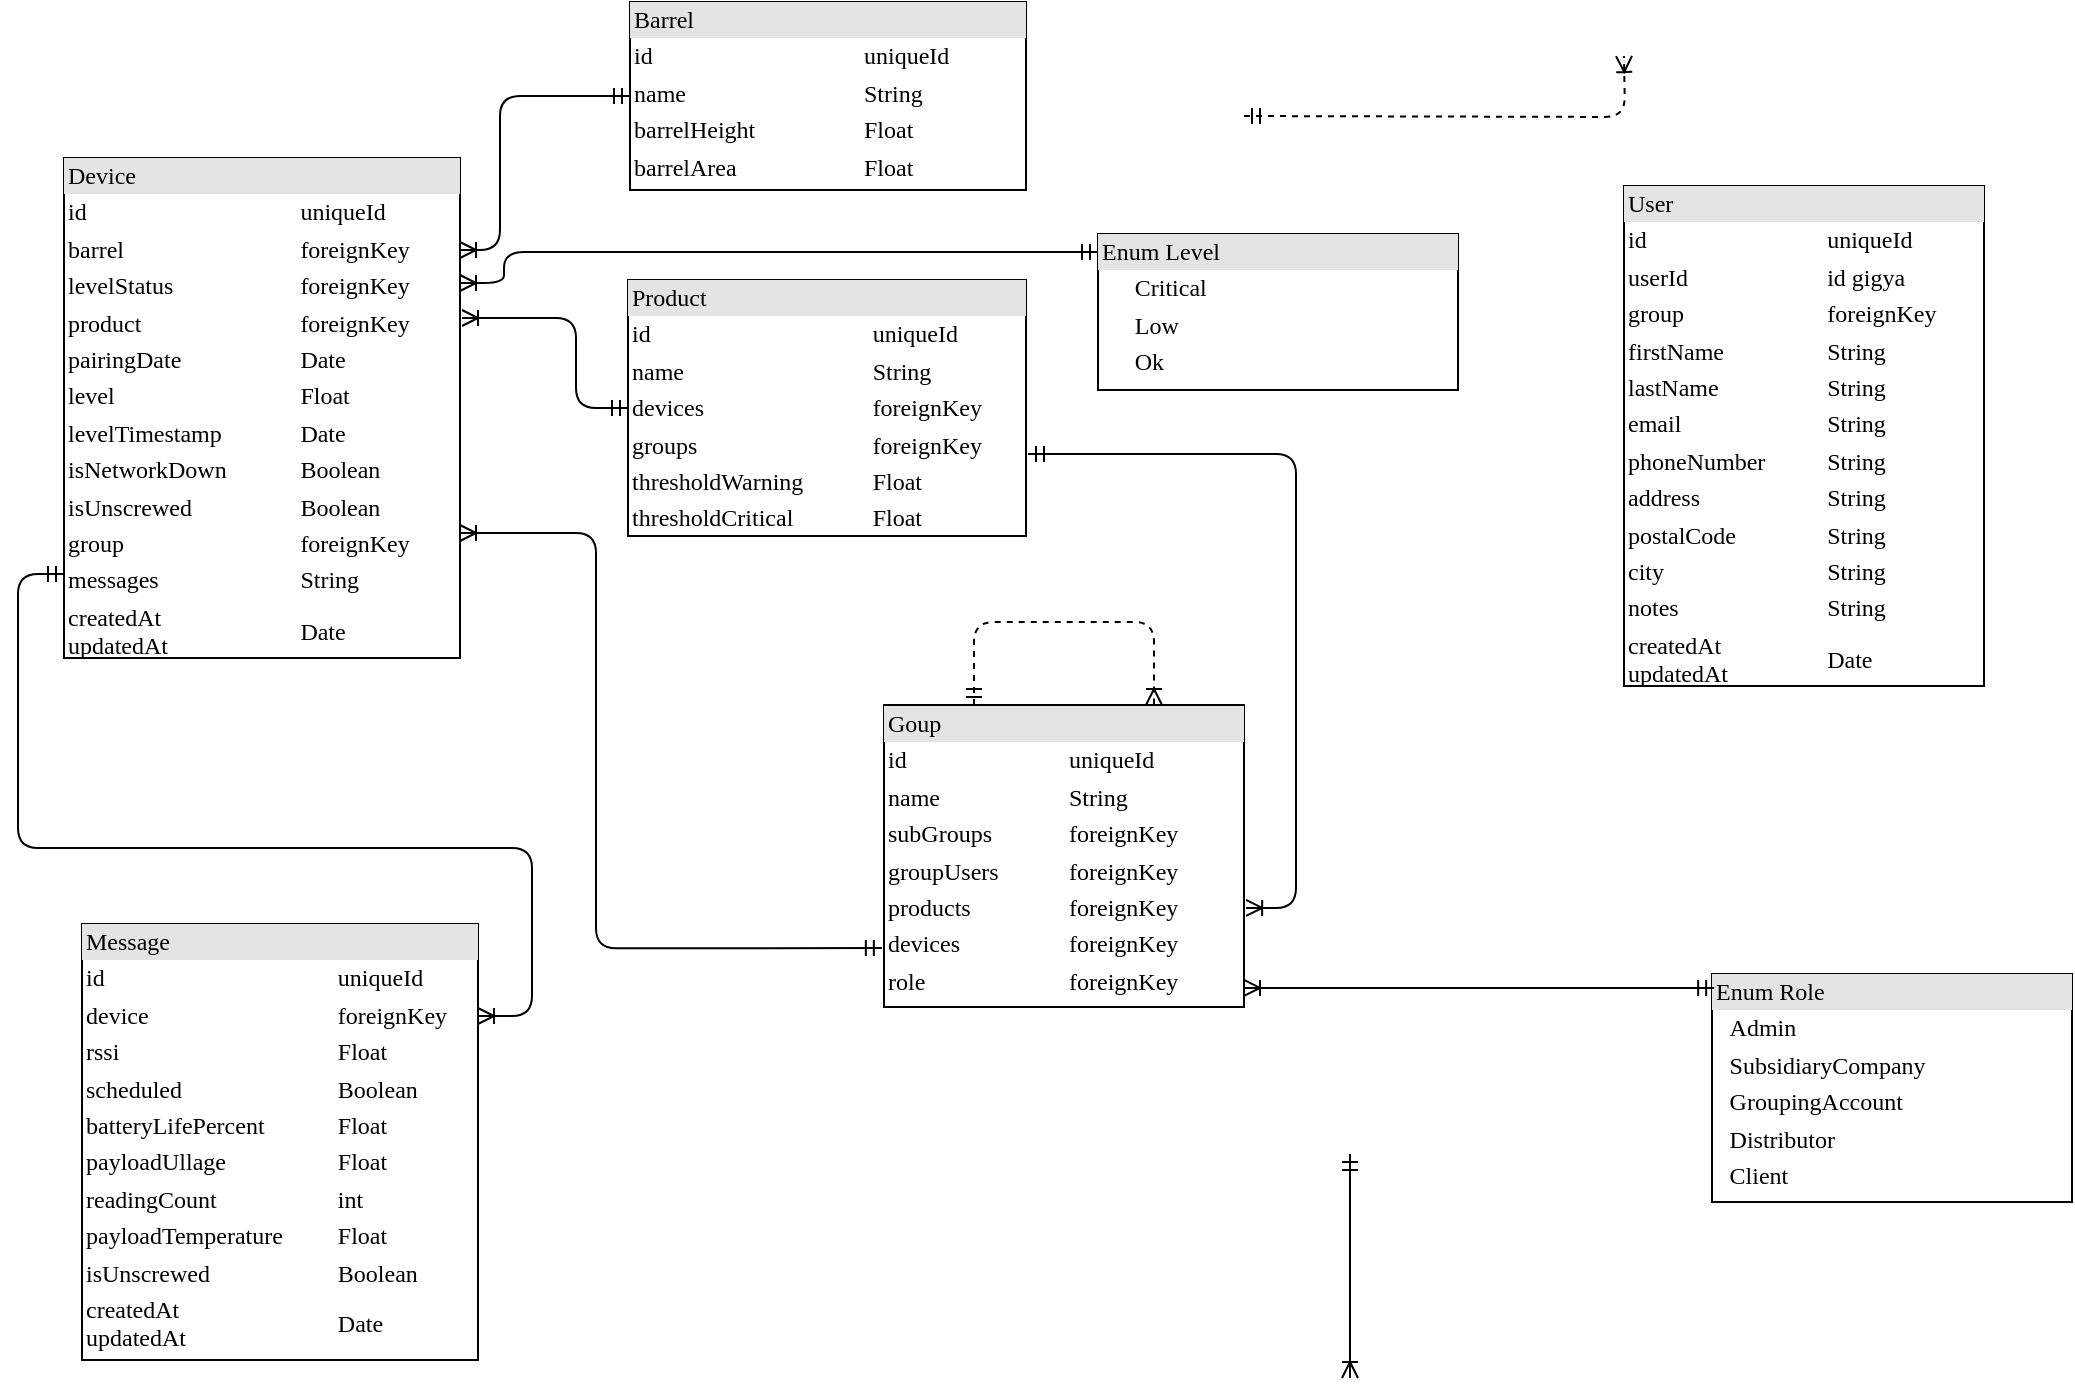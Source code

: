 <mxfile version="12.2.6" type="github" pages="1">
  <diagram name="Page-1" id="2ca16b54-16f6-2749-3443-fa8db7711227">
    <mxGraphModel dx="1417" dy="737" grid="0" gridSize="10" guides="1" tooltips="1" connect="1" arrows="1" fold="1" page="1" pageScale="1" pageWidth="1100" pageHeight="850" background="#ffffff" math="0" shadow="0">
      <root>
        <mxCell id="0"/>
        <mxCell id="1" parent="0"/>
        <mxCell id="2ed32ef02a7f4228-19" style="edgeStyle=orthogonalEdgeStyle;html=1;dashed=1;labelBackgroundColor=none;startArrow=ERmandOne;endArrow=ERoneToMany;fontFamily=Verdana;fontSize=12;align=left;entryX=0.75;entryY=0;entryDx=0;entryDy=0;exitX=0.25;exitY=0;exitDx=0;exitDy=0;" parent="1" source="2ed32ef02a7f4228-8" target="2ed32ef02a7f4228-8" edge="1">
          <mxGeometry relative="1" as="geometry">
            <Array as="points">
              <mxPoint x="505" y="418"/>
              <mxPoint x="595" y="418"/>
            </Array>
            <mxPoint x="590" y="230" as="sourcePoint"/>
          </mxGeometry>
        </mxCell>
        <mxCell id="2ed32ef02a7f4228-20" style="edgeStyle=orthogonalEdgeStyle;html=1;dashed=1;labelBackgroundColor=none;startArrow=ERmandOne;endArrow=ERoneToMany;fontFamily=Verdana;fontSize=12;align=left;" parent="1" edge="1">
          <mxGeometry relative="1" as="geometry">
            <mxPoint x="640" y="165" as="sourcePoint"/>
            <mxPoint x="830" y="135" as="targetPoint"/>
          </mxGeometry>
        </mxCell>
        <mxCell id="2ed32ef02a7f4228-15" style="edgeStyle=orthogonalEdgeStyle;html=1;labelBackgroundColor=none;startArrow=ERmandOne;endArrow=ERoneToMany;fontFamily=Verdana;fontSize=12;align=left;exitX=0;exitY=0.5;exitDx=0;exitDy=0;entryX=1;entryY=0.184;entryDx=0;entryDy=0;entryPerimeter=0;" parent="1" source="v6aNzx2uJPFDIrJ7goDk-1" target="v6aNzx2uJPFDIrJ7goDk-3" edge="1">
          <mxGeometry relative="1" as="geometry">
            <mxPoint x="783" y="485" as="sourcePoint"/>
            <mxPoint x="259" y="210" as="targetPoint"/>
            <Array as="points">
              <mxPoint x="268" y="155"/>
              <mxPoint x="268" y="232"/>
            </Array>
          </mxGeometry>
        </mxCell>
        <mxCell id="2ed32ef02a7f4228-6" value="&lt;div style=&quot;box-sizing: border-box ; width: 100% ; background: #e4e4e4 ; padding: 2px&quot;&gt;Enum Role&lt;/div&gt;&lt;table style=&quot;width: 100% ; font-size: 1em&quot; cellpadding=&quot;2&quot; cellspacing=&quot;0&quot;&gt;&lt;tbody&gt;&lt;tr&gt;&lt;td&gt;&lt;/td&gt;&lt;td&gt;Admin&lt;/td&gt;&lt;/tr&gt;&lt;tr&gt;&lt;td&gt;&lt;br&gt;&lt;/td&gt;&lt;td&gt;SubsidiaryCompany&lt;br&gt;&lt;/td&gt;&lt;/tr&gt;&lt;tr&gt;&lt;td&gt;&lt;/td&gt;&lt;td&gt;GroupingAccount&lt;br&gt;&lt;/td&gt;&lt;/tr&gt;&lt;tr&gt;&lt;td&gt;&lt;/td&gt;&lt;td&gt;Distributor&lt;br&gt;&lt;/td&gt;&lt;/tr&gt;&lt;tr&gt;&lt;td&gt;&lt;br&gt;&lt;/td&gt;&lt;td&gt;Client&lt;br&gt;&lt;/td&gt;&lt;/tr&gt;&lt;tr&gt;&lt;td&gt;&lt;/td&gt;&lt;td&gt;&lt;br&gt;&lt;/td&gt;&lt;/tr&gt;&lt;tr&gt;&lt;td&gt;&lt;br&gt;&lt;/td&gt;&lt;td&gt;&lt;br&gt;&lt;/td&gt;&lt;/tr&gt;&lt;tr&gt;&lt;td&gt;&lt;br&gt;&lt;/td&gt;&lt;td&gt;&lt;br&gt;&lt;/td&gt;&lt;/tr&gt;&lt;tr&gt;&lt;td&gt;&lt;br&gt;&lt;/td&gt;&lt;td&gt;&lt;br&gt;&lt;/td&gt;&lt;/tr&gt;&lt;tr&gt;&lt;td&gt;&lt;br&gt;&lt;/td&gt;&lt;td&gt;&lt;br&gt;&lt;/td&gt;&lt;/tr&gt;&lt;/tbody&gt;&lt;/table&gt;" style="verticalAlign=top;align=left;overflow=fill;html=1;rounded=0;shadow=0;comic=0;labelBackgroundColor=none;strokeWidth=1;fontFamily=Verdana;fontSize=12" parent="1" vertex="1">
          <mxGeometry x="874" y="594" width="180" height="114" as="geometry"/>
        </mxCell>
        <mxCell id="2ed32ef02a7f4228-8" value="&lt;div style=&quot;box-sizing: border-box ; width: 100% ; background: #e4e4e4 ; padding: 2px&quot;&gt;Goup&lt;/div&gt;&lt;table style=&quot;width: 100% ; font-size: 1em&quot; cellpadding=&quot;2&quot; cellspacing=&quot;0&quot;&gt;&lt;tbody&gt;&lt;tr&gt;&lt;td&gt;id&lt;/td&gt;&lt;td&gt;uniqueId&lt;/td&gt;&lt;/tr&gt;&lt;tr&gt;&lt;td&gt;name&lt;br&gt;&lt;/td&gt;&lt;td&gt;String&lt;br&gt;&lt;/td&gt;&lt;/tr&gt;&lt;tr&gt;&lt;td&gt;subGroups&lt;br&gt;&lt;/td&gt;&lt;td&gt;foreignKey&lt;/td&gt;&lt;/tr&gt;&lt;tr&gt;&lt;td&gt;groupUsers&lt;br&gt;&lt;/td&gt;&lt;td&gt;foreignKey&lt;br&gt;&lt;/td&gt;&lt;/tr&gt;&lt;tr&gt;&lt;td&gt;products&lt;br&gt;&lt;/td&gt;&lt;td&gt;foreignKey&lt;br&gt;&lt;/td&gt;&lt;/tr&gt;&lt;tr&gt;&lt;td&gt;devices&lt;br&gt;&lt;/td&gt;&lt;td&gt;foreignKey&lt;br&gt;&lt;/td&gt;&lt;/tr&gt;&lt;tr&gt;&lt;td&gt;role&lt;br&gt;&lt;/td&gt;&lt;td&gt;foreignKey&lt;br&gt;&lt;/td&gt;&lt;/tr&gt;&lt;tr&gt;&lt;td&gt;&lt;/td&gt;&lt;td&gt;&lt;/td&gt;&lt;/tr&gt;&lt;/tbody&gt;&lt;/table&gt;" style="verticalAlign=top;align=left;overflow=fill;html=1;rounded=0;shadow=0;comic=0;labelBackgroundColor=none;strokeWidth=1;fontFamily=Verdana;fontSize=12" parent="1" vertex="1">
          <mxGeometry x="460" y="459.5" width="180" height="151" as="geometry"/>
        </mxCell>
        <mxCell id="2ed32ef02a7f4228-10" value="&lt;div style=&quot;box-sizing: border-box ; width: 100% ; background: #e4e4e4 ; padding: 2px&quot;&gt;User&lt;/div&gt;&lt;table style=&quot;width: 100% ; font-size: 1em&quot; cellpadding=&quot;2&quot; cellspacing=&quot;0&quot;&gt;&lt;tbody&gt;&lt;tr&gt;&lt;td&gt;id&lt;/td&gt;&lt;td&gt;uniqueId&lt;/td&gt;&lt;/tr&gt;&lt;tr&gt;&lt;td&gt;userId&lt;/td&gt;&lt;td&gt;id gigya&lt;/td&gt;&lt;/tr&gt;&lt;tr&gt;&lt;td&gt;group&lt;/td&gt;&lt;td&gt;foreignKey&lt;br&gt;&lt;/td&gt;&lt;/tr&gt;&lt;tr&gt;&lt;td&gt;firstName&lt;br&gt;&lt;/td&gt;&lt;td&gt;String&lt;br&gt;&lt;/td&gt;&lt;/tr&gt;&lt;tr&gt;&lt;td&gt;lastName&lt;br&gt;&lt;/td&gt;&lt;td&gt;String&lt;br&gt;&lt;/td&gt;&lt;/tr&gt;&lt;tr&gt;&lt;td&gt;email&lt;/td&gt;&lt;td&gt;String&lt;br&gt;&lt;/td&gt;&lt;/tr&gt;&lt;tr&gt;&lt;td&gt;phoneNumber&lt;br&gt;&lt;/td&gt;&lt;td&gt;String&lt;br&gt;&lt;/td&gt;&lt;/tr&gt;&lt;tr&gt;&lt;td&gt;address&lt;br&gt;&lt;/td&gt;&lt;td&gt;String&lt;br&gt;&lt;/td&gt;&lt;/tr&gt;&lt;tr&gt;&lt;td&gt;postalCode&lt;br&gt;&lt;/td&gt;&lt;td&gt;String&lt;br&gt;&lt;/td&gt;&lt;/tr&gt;&lt;tr&gt;&lt;td&gt;city&lt;/td&gt;&lt;td&gt;String&lt;br&gt;&lt;/td&gt;&lt;/tr&gt;&lt;tr&gt;&lt;td&gt;notes&lt;/td&gt;&lt;td&gt;String&lt;/td&gt;&lt;/tr&gt;&lt;tr&gt;&lt;td&gt;createdAt&lt;br&gt;updatedAt&lt;/td&gt;&lt;td&gt;Date&lt;/td&gt;&lt;/tr&gt;&lt;/tbody&gt;&lt;/table&gt;" style="verticalAlign=top;align=left;overflow=fill;html=1;rounded=0;shadow=0;comic=0;labelBackgroundColor=none;strokeWidth=1;fontFamily=Verdana;fontSize=12" parent="1" vertex="1">
          <mxGeometry x="830" y="200" width="180" height="250" as="geometry"/>
        </mxCell>
        <mxCell id="v6aNzx2uJPFDIrJ7goDk-1" value="&lt;div style=&quot;box-sizing: border-box ; width: 100% ; background: #e4e4e4 ; padding: 2px&quot;&gt;Barrel&lt;/div&gt;&lt;table style=&quot;width: 100% ; font-size: 1em&quot; cellpadding=&quot;2&quot; cellspacing=&quot;0&quot;&gt;&lt;tbody&gt;&lt;tr&gt;&lt;td&gt;id&lt;/td&gt;&lt;td&gt;uniqueId&lt;/td&gt;&lt;/tr&gt;&lt;tr&gt;&lt;td&gt;name&lt;/td&gt;&lt;td&gt;String&lt;br&gt;&lt;/td&gt;&lt;/tr&gt;&lt;tr&gt;&lt;td&gt;barrelHeight&lt;/td&gt;&lt;td&gt;Float&lt;br&gt;&lt;/td&gt;&lt;/tr&gt;&lt;tr&gt;&lt;td&gt;barrelArea&lt;br&gt;&lt;/td&gt;&lt;td&gt;Float&lt;br&gt;&lt;/td&gt;&lt;/tr&gt;&lt;tr&gt;&lt;td&gt;&lt;/td&gt;&lt;td&gt;&lt;/td&gt;&lt;/tr&gt;&lt;tr&gt;&lt;td&gt;&lt;br&gt;&lt;/td&gt;&lt;td&gt;&lt;/td&gt;&lt;/tr&gt;&lt;/tbody&gt;&lt;/table&gt;" style="verticalAlign=top;align=left;overflow=fill;html=1;rounded=0;shadow=0;comic=0;labelBackgroundColor=none;strokeWidth=1;fontFamily=Verdana;fontSize=12" vertex="1" parent="1">
          <mxGeometry x="333" y="108" width="198" height="94" as="geometry"/>
        </mxCell>
        <mxCell id="v6aNzx2uJPFDIrJ7goDk-2" value="&lt;div style=&quot;box-sizing: border-box ; width: 100% ; background: #e4e4e4 ; padding: 2px&quot;&gt;Message&lt;/div&gt;&lt;table style=&quot;width: 100% ; font-size: 1em&quot; cellpadding=&quot;2&quot; cellspacing=&quot;0&quot;&gt;&lt;tbody&gt;&lt;tr&gt;&lt;td&gt;id&lt;/td&gt;&lt;td&gt;uniqueId&lt;/td&gt;&lt;/tr&gt;&lt;tr&gt;&lt;td&gt;device&lt;/td&gt;&lt;td&gt;foreignKey&lt;br&gt;&lt;/td&gt;&lt;/tr&gt;&lt;tr&gt;&lt;td&gt;rssi&lt;/td&gt;&lt;td&gt;Float&lt;br&gt;&lt;/td&gt;&lt;/tr&gt;&lt;tr&gt;&lt;td&gt;scheduled&lt;br&gt;&lt;/td&gt;&lt;td&gt;Boolean&lt;br&gt;&lt;/td&gt;&lt;/tr&gt;&lt;tr&gt;&lt;td&gt;batteryLifePercent&lt;br&gt;&lt;/td&gt;&lt;td&gt;Float&lt;br&gt;&lt;/td&gt;&lt;/tr&gt;&lt;tr&gt;&lt;td&gt;payloadUllage&lt;/td&gt;&lt;td&gt;Float&lt;br&gt;&lt;/td&gt;&lt;/tr&gt;&lt;tr&gt;&lt;td&gt;readingCount&lt;br&gt;&lt;/td&gt;&lt;td&gt;int&lt;br&gt;&lt;/td&gt;&lt;/tr&gt;&lt;tr&gt;&lt;td&gt;payloadTemperature&lt;br&gt;&lt;/td&gt;&lt;td&gt;Float&lt;br&gt;&lt;/td&gt;&lt;/tr&gt;&lt;tr&gt;&lt;td&gt;isUnscrewed&lt;br&gt;&lt;/td&gt;&lt;td&gt;Boolean&lt;/td&gt;&lt;/tr&gt;&lt;tr&gt;&lt;td&gt;createdAt&lt;br&gt;updatedAt&lt;/td&gt;&lt;td&gt;Date&lt;/td&gt;&lt;/tr&gt;&lt;/tbody&gt;&lt;/table&gt;" style="verticalAlign=top;align=left;overflow=fill;html=1;rounded=0;shadow=0;comic=0;labelBackgroundColor=none;strokeWidth=1;fontFamily=Verdana;fontSize=12" vertex="1" parent="1">
          <mxGeometry x="59" y="569" width="198" height="218" as="geometry"/>
        </mxCell>
        <mxCell id="v6aNzx2uJPFDIrJ7goDk-3" value="&lt;div style=&quot;box-sizing: border-box ; width: 100% ; background: #e4e4e4 ; padding: 2px&quot;&gt;Device&lt;/div&gt;&lt;table style=&quot;width: 100% ; font-size: 1em&quot; cellpadding=&quot;2&quot; cellspacing=&quot;0&quot;&gt;&lt;tbody&gt;&lt;tr&gt;&lt;td&gt;id&lt;/td&gt;&lt;td&gt;uniqueId&lt;/td&gt;&lt;/tr&gt;&lt;tr&gt;&lt;td&gt;barrel&lt;br&gt;&lt;/td&gt;&lt;td&gt;foreignKey&lt;br&gt;&lt;/td&gt;&lt;/tr&gt;&lt;tr&gt;&lt;td&gt;levelStatus&lt;br&gt;&lt;/td&gt;&lt;td&gt;foreignKey&lt;br&gt;&lt;/td&gt;&lt;/tr&gt;&lt;tr&gt;&lt;td&gt;product&lt;br&gt;&lt;/td&gt;&lt;td&gt;foreignKey&lt;br&gt;&lt;/td&gt;&lt;/tr&gt;&lt;tr&gt;&lt;td&gt;pairingDate&lt;br&gt;&lt;/td&gt;&lt;td&gt;Date&lt;br&gt;&lt;/td&gt;&lt;/tr&gt;&lt;tr&gt;&lt;td&gt;level&lt;/td&gt;&lt;td&gt;Float&lt;br&gt;&lt;/td&gt;&lt;/tr&gt;&lt;tr&gt;&lt;td&gt;levelTimestamp&lt;br&gt;&lt;/td&gt;&lt;td&gt;Date&lt;br&gt;&lt;/td&gt;&lt;/tr&gt;&lt;tr&gt;&lt;td&gt;isNetworkDown&lt;br&gt;&lt;/td&gt;&lt;td&gt;Boolean&lt;br&gt;&lt;/td&gt;&lt;/tr&gt;&lt;tr&gt;&lt;td&gt;isUnscrewed&lt;br&gt;&lt;/td&gt;&lt;td&gt;Boolean&lt;br&gt;&lt;/td&gt;&lt;/tr&gt;&lt;tr&gt;&lt;td&gt;group&lt;/td&gt;&lt;td&gt;foreignKey&lt;br&gt;&lt;/td&gt;&lt;/tr&gt;&lt;tr&gt;&lt;td&gt;messages&lt;/td&gt;&lt;td&gt;String&lt;/td&gt;&lt;/tr&gt;&lt;tr&gt;&lt;td&gt;createdAt&lt;br&gt;updatedAt&lt;/td&gt;&lt;td&gt;Date&lt;/td&gt;&lt;/tr&gt;&lt;/tbody&gt;&lt;/table&gt;" style="verticalAlign=top;align=left;overflow=fill;html=1;rounded=0;shadow=0;comic=0;labelBackgroundColor=none;strokeWidth=1;fontFamily=Verdana;fontSize=12" vertex="1" parent="1">
          <mxGeometry x="50" y="186" width="198" height="250" as="geometry"/>
        </mxCell>
        <mxCell id="v6aNzx2uJPFDIrJ7goDk-4" value="&lt;div style=&quot;box-sizing: border-box ; width: 100% ; background: #e4e4e4 ; padding: 2px&quot;&gt;Product&lt;/div&gt;&lt;table style=&quot;width: 100% ; font-size: 1em&quot; cellpadding=&quot;2&quot; cellspacing=&quot;0&quot;&gt;&lt;tbody&gt;&lt;tr&gt;&lt;td&gt;id&lt;/td&gt;&lt;td&gt;uniqueId&lt;/td&gt;&lt;/tr&gt;&lt;tr&gt;&lt;td&gt;name&lt;br&gt;&lt;/td&gt;&lt;td&gt;String&lt;br&gt;&lt;/td&gt;&lt;/tr&gt;&lt;tr&gt;&lt;td&gt;devices&lt;br&gt;&lt;/td&gt;&lt;td&gt;foreignKey&lt;/td&gt;&lt;/tr&gt;&lt;tr&gt;&lt;td&gt;groups&lt;br&gt;&lt;/td&gt;&lt;td&gt;foreignKey&lt;br&gt;&lt;/td&gt;&lt;/tr&gt;&lt;tr&gt;&lt;td&gt;thresholdWarning&lt;br&gt;&lt;/td&gt;&lt;td&gt;Float&lt;br&gt;&lt;/td&gt;&lt;/tr&gt;&lt;tr&gt;&lt;td&gt;thresholdCritical&lt;br&gt;&lt;/td&gt;&lt;td&gt;Float&lt;/td&gt;&lt;/tr&gt;&lt;tr&gt;&lt;td&gt;&lt;/td&gt;&lt;td&gt;&lt;/td&gt;&lt;/tr&gt;&lt;/tbody&gt;&lt;/table&gt;" style="verticalAlign=top;align=left;overflow=fill;html=1;rounded=0;shadow=0;comic=0;labelBackgroundColor=none;strokeWidth=1;fontFamily=Verdana;fontSize=12" vertex="1" parent="1">
          <mxGeometry x="332" y="247" width="199" height="128" as="geometry"/>
        </mxCell>
        <mxCell id="v6aNzx2uJPFDIrJ7goDk-5" value="&lt;div style=&quot;box-sizing: border-box ; width: 100% ; background: #e4e4e4 ; padding: 2px&quot;&gt;Enum Level&lt;/div&gt;&lt;table style=&quot;width: 100% ; font-size: 1em&quot; cellpadding=&quot;2&quot; cellspacing=&quot;0&quot;&gt;&lt;tbody&gt;&lt;tr&gt;&lt;td&gt;&lt;/td&gt;&lt;td&gt;Critical&lt;/td&gt;&lt;/tr&gt;&lt;tr&gt;&lt;td&gt;&lt;br&gt;&lt;/td&gt;&lt;td&gt;Low&lt;br&gt;&lt;/td&gt;&lt;/tr&gt;&lt;tr&gt;&lt;td&gt;&lt;/td&gt;&lt;td&gt;Ok&lt;/td&gt;&lt;/tr&gt;&lt;tr&gt;&lt;td&gt;&lt;/td&gt;&lt;td&gt;&lt;br&gt;&lt;/td&gt;&lt;/tr&gt;&lt;tr&gt;&lt;td&gt;&lt;br&gt;&lt;/td&gt;&lt;td&gt;&lt;br&gt;&lt;/td&gt;&lt;/tr&gt;&lt;tr&gt;&lt;td&gt;&lt;br&gt;&lt;/td&gt;&lt;td&gt;&lt;br&gt;&lt;/td&gt;&lt;/tr&gt;&lt;tr&gt;&lt;td&gt;&lt;br&gt;&lt;/td&gt;&lt;td&gt;&lt;br&gt;&lt;/td&gt;&lt;/tr&gt;&lt;tr&gt;&lt;td&gt;&lt;br&gt;&lt;/td&gt;&lt;td&gt;&lt;br&gt;&lt;/td&gt;&lt;/tr&gt;&lt;/tbody&gt;&lt;/table&gt;" style="verticalAlign=top;align=left;overflow=fill;html=1;rounded=0;shadow=0;comic=0;labelBackgroundColor=none;strokeWidth=1;fontFamily=Verdana;fontSize=12" vertex="1" parent="1">
          <mxGeometry x="567" y="224" width="180" height="78" as="geometry"/>
        </mxCell>
        <mxCell id="v6aNzx2uJPFDIrJ7goDk-6" style="edgeStyle=orthogonalEdgeStyle;html=1;entryX=1.006;entryY=0.672;labelBackgroundColor=none;startArrow=ERmandOne;endArrow=ERoneToMany;fontFamily=Verdana;fontSize=12;align=left;entryDx=0;entryDy=0;entryPerimeter=0;exitX=1.005;exitY=0.68;exitDx=0;exitDy=0;exitPerimeter=0;" edge="1" parent="1" source="v6aNzx2uJPFDIrJ7goDk-4" target="2ed32ef02a7f4228-8">
          <mxGeometry relative="1" as="geometry">
            <mxPoint x="567" y="328" as="sourcePoint"/>
            <mxPoint x="639.5" y="567" as="targetPoint"/>
            <Array as="points">
              <mxPoint x="666" y="334"/>
              <mxPoint x="666" y="561"/>
            </Array>
          </mxGeometry>
        </mxCell>
        <mxCell id="v6aNzx2uJPFDIrJ7goDk-7" style="edgeStyle=orthogonalEdgeStyle;html=1;entryX=1;entryY=0.937;labelBackgroundColor=none;startArrow=ERmandOne;endArrow=ERoneToMany;fontFamily=Verdana;fontSize=12;align=left;entryDx=0;entryDy=0;entryPerimeter=0;exitX=0.006;exitY=0.061;exitDx=0;exitDy=0;exitPerimeter=0;" edge="1" parent="1" source="2ed32ef02a7f4228-6" target="2ed32ef02a7f4228-8">
          <mxGeometry relative="1" as="geometry">
            <mxPoint x="838" y="601" as="sourcePoint"/>
            <mxPoint x="803" y="617" as="targetPoint"/>
            <Array as="points"/>
          </mxGeometry>
        </mxCell>
        <mxCell id="v6aNzx2uJPFDIrJ7goDk-8" style="edgeStyle=orthogonalEdgeStyle;html=1;entryX=1.005;entryY=0.32;labelBackgroundColor=none;startArrow=ERmandOne;endArrow=ERoneToMany;fontFamily=Verdana;fontSize=12;align=left;exitX=0;exitY=0.5;exitDx=0;exitDy=0;entryDx=0;entryDy=0;entryPerimeter=0;" edge="1" parent="1" source="v6aNzx2uJPFDIrJ7goDk-4" target="v6aNzx2uJPFDIrJ7goDk-3">
          <mxGeometry relative="1" as="geometry">
            <mxPoint x="306" y="301" as="sourcePoint"/>
            <mxPoint x="306" y="413" as="targetPoint"/>
            <Array as="points">
              <mxPoint x="306" y="311"/>
              <mxPoint x="306" y="266"/>
            </Array>
          </mxGeometry>
        </mxCell>
        <mxCell id="v6aNzx2uJPFDIrJ7goDk-9" style="edgeStyle=orthogonalEdgeStyle;html=1;entryX=0.5;entryY=0;labelBackgroundColor=none;startArrow=ERmandOne;endArrow=ERoneToMany;fontFamily=Verdana;fontSize=12;align=left;" edge="1" parent="1">
          <mxGeometry relative="1" as="geometry">
            <mxPoint x="693" y="684" as="sourcePoint"/>
            <mxPoint x="693" y="796" as="targetPoint"/>
            <Array as="points">
              <mxPoint x="693" y="722"/>
              <mxPoint x="693" y="722"/>
            </Array>
          </mxGeometry>
        </mxCell>
        <mxCell id="v6aNzx2uJPFDIrJ7goDk-10" style="edgeStyle=orthogonalEdgeStyle;html=1;entryX=1;entryY=0.75;labelBackgroundColor=none;startArrow=ERmandOne;endArrow=ERoneToMany;fontFamily=Verdana;fontSize=12;align=left;exitX=-0.006;exitY=0.805;exitDx=0;exitDy=0;entryDx=0;entryDy=0;exitPerimeter=0;" edge="1" parent="1" source="2ed32ef02a7f4228-8" target="v6aNzx2uJPFDIrJ7goDk-3">
          <mxGeometry relative="1" as="geometry">
            <mxPoint x="316" y="394" as="sourcePoint"/>
            <mxPoint x="316" y="506" as="targetPoint"/>
            <Array as="points">
              <mxPoint x="316" y="581"/>
              <mxPoint x="316" y="374"/>
            </Array>
          </mxGeometry>
        </mxCell>
        <mxCell id="v6aNzx2uJPFDIrJ7goDk-11" style="edgeStyle=orthogonalEdgeStyle;html=1;entryX=1;entryY=0.25;labelBackgroundColor=none;startArrow=ERmandOne;endArrow=ERoneToMany;fontFamily=Verdana;fontSize=12;align=left;exitX=0;exitY=0.115;exitDx=0;exitDy=0;exitPerimeter=0;entryDx=0;entryDy=0;" edge="1" parent="1" source="v6aNzx2uJPFDIrJ7goDk-5" target="v6aNzx2uJPFDIrJ7goDk-3">
          <mxGeometry relative="1" as="geometry">
            <mxPoint x="703" y="694" as="sourcePoint"/>
            <mxPoint x="703" y="806" as="targetPoint"/>
            <Array as="points">
              <mxPoint x="270" y="233"/>
              <mxPoint x="270" y="249"/>
            </Array>
          </mxGeometry>
        </mxCell>
        <mxCell id="v6aNzx2uJPFDIrJ7goDk-12" style="edgeStyle=orthogonalEdgeStyle;html=1;entryX=1;entryY=0.211;labelBackgroundColor=none;startArrow=ERmandOne;endArrow=ERoneToMany;fontFamily=Verdana;fontSize=12;align=left;exitX=0;exitY=0.832;exitDx=0;exitDy=0;exitPerimeter=0;entryDx=0;entryDy=0;entryPerimeter=0;" edge="1" parent="1" source="v6aNzx2uJPFDIrJ7goDk-3" target="v6aNzx2uJPFDIrJ7goDk-2">
          <mxGeometry relative="1" as="geometry">
            <mxPoint x="713" y="704" as="sourcePoint"/>
            <mxPoint x="713" y="816" as="targetPoint"/>
            <Array as="points">
              <mxPoint x="27" y="394"/>
              <mxPoint x="27" y="531"/>
              <mxPoint x="284" y="531"/>
              <mxPoint x="284" y="615"/>
            </Array>
          </mxGeometry>
        </mxCell>
      </root>
    </mxGraphModel>
  </diagram>
</mxfile>
